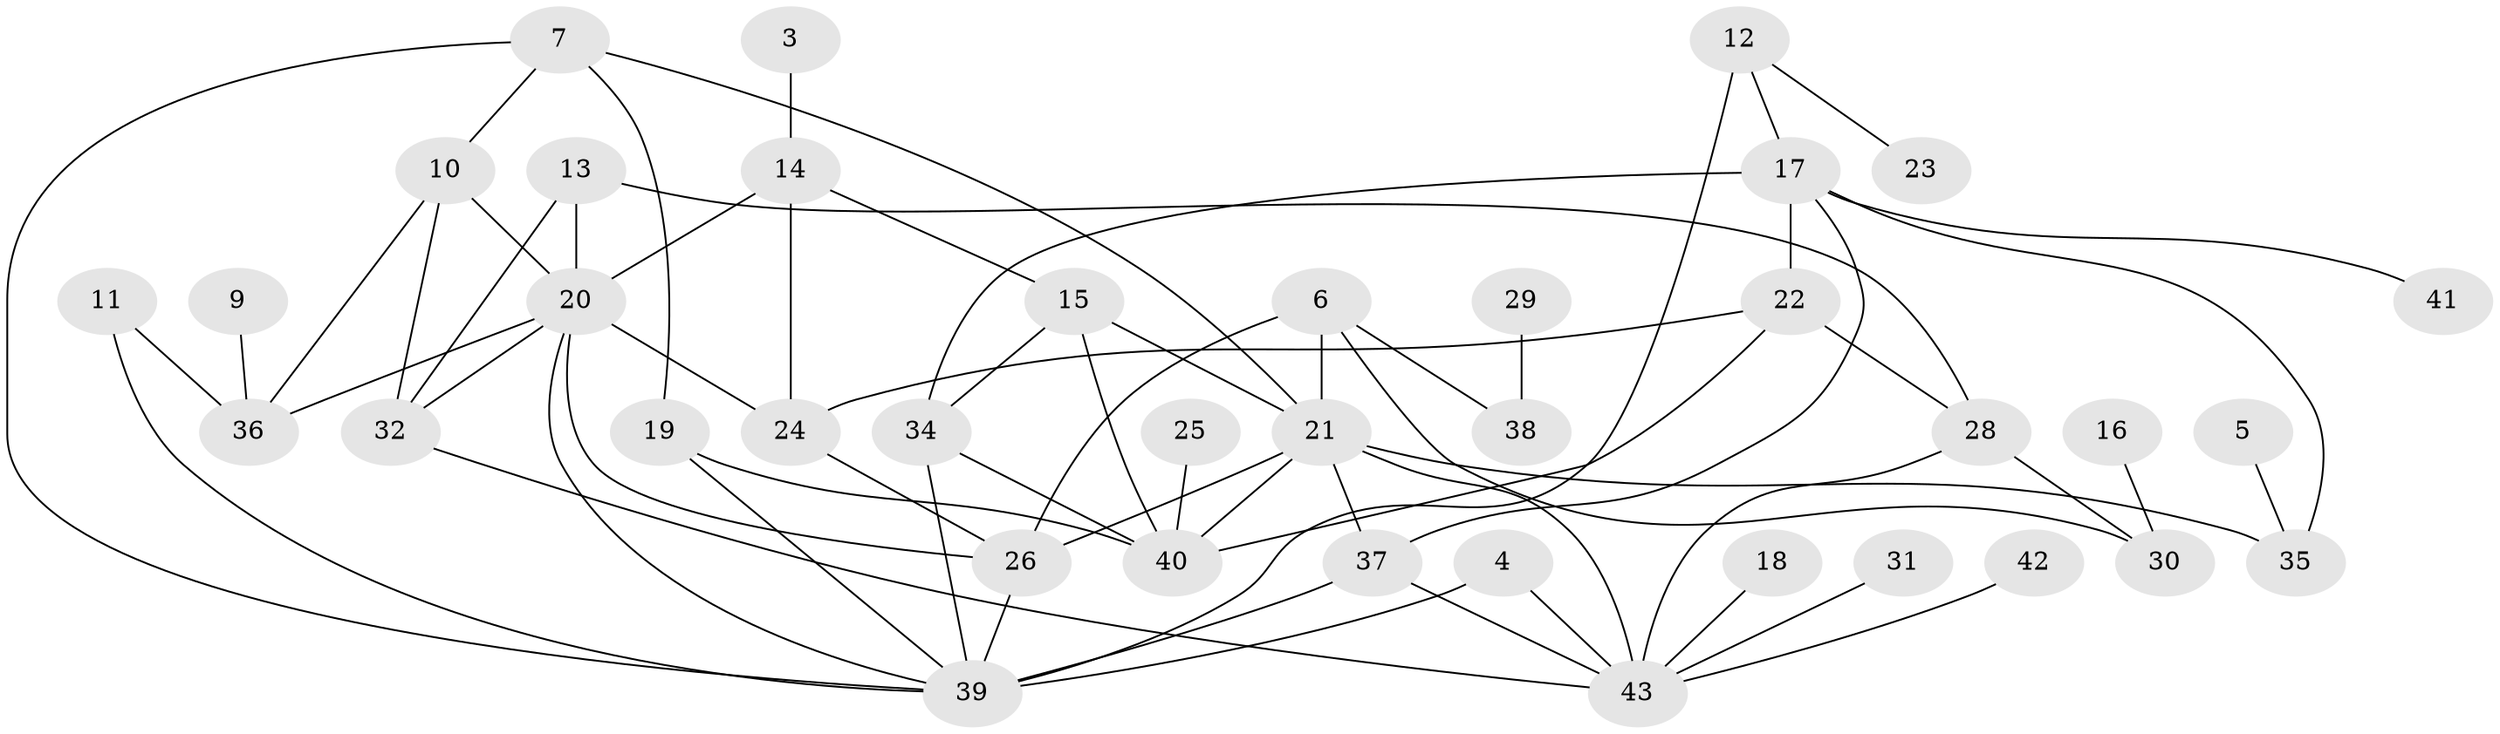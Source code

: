 // original degree distribution, {2: 0.3018867924528302, 0: 0.04716981132075472, 4: 0.1509433962264151, 5: 0.0660377358490566, 3: 0.16981132075471697, 1: 0.22641509433962265, 7: 0.009433962264150943, 6: 0.02830188679245283}
// Generated by graph-tools (version 1.1) at 2025/35/03/04/25 23:35:58]
// undirected, 38 vertices, 65 edges
graph export_dot {
  node [color=gray90,style=filled];
  3;
  4;
  5;
  6;
  7;
  9;
  10;
  11;
  12;
  13;
  14;
  15;
  16;
  17;
  18;
  19;
  20;
  21;
  22;
  23;
  24;
  25;
  26;
  28;
  29;
  30;
  31;
  32;
  34;
  35;
  36;
  37;
  38;
  39;
  40;
  41;
  42;
  43;
  3 -- 14 [weight=1.0];
  4 -- 39 [weight=1.0];
  4 -- 43 [weight=1.0];
  5 -- 35 [weight=1.0];
  6 -- 21 [weight=1.0];
  6 -- 26 [weight=2.0];
  6 -- 30 [weight=1.0];
  6 -- 38 [weight=1.0];
  7 -- 10 [weight=1.0];
  7 -- 19 [weight=1.0];
  7 -- 21 [weight=1.0];
  7 -- 39 [weight=1.0];
  9 -- 36 [weight=1.0];
  10 -- 20 [weight=2.0];
  10 -- 32 [weight=1.0];
  10 -- 36 [weight=1.0];
  11 -- 36 [weight=1.0];
  11 -- 39 [weight=1.0];
  12 -- 17 [weight=1.0];
  12 -- 23 [weight=1.0];
  12 -- 39 [weight=2.0];
  13 -- 20 [weight=1.0];
  13 -- 28 [weight=1.0];
  13 -- 32 [weight=1.0];
  14 -- 15 [weight=1.0];
  14 -- 20 [weight=1.0];
  14 -- 24 [weight=1.0];
  15 -- 21 [weight=1.0];
  15 -- 34 [weight=1.0];
  15 -- 40 [weight=1.0];
  16 -- 30 [weight=1.0];
  17 -- 22 [weight=1.0];
  17 -- 34 [weight=1.0];
  17 -- 35 [weight=1.0];
  17 -- 37 [weight=1.0];
  17 -- 41 [weight=1.0];
  18 -- 43 [weight=1.0];
  19 -- 39 [weight=1.0];
  19 -- 40 [weight=1.0];
  20 -- 24 [weight=1.0];
  20 -- 26 [weight=1.0];
  20 -- 32 [weight=1.0];
  20 -- 36 [weight=1.0];
  20 -- 39 [weight=1.0];
  21 -- 26 [weight=1.0];
  21 -- 35 [weight=1.0];
  21 -- 37 [weight=1.0];
  21 -- 40 [weight=2.0];
  21 -- 43 [weight=1.0];
  22 -- 24 [weight=1.0];
  22 -- 28 [weight=1.0];
  22 -- 40 [weight=1.0];
  24 -- 26 [weight=1.0];
  25 -- 40 [weight=1.0];
  26 -- 39 [weight=1.0];
  28 -- 30 [weight=1.0];
  28 -- 43 [weight=1.0];
  29 -- 38 [weight=1.0];
  31 -- 43 [weight=1.0];
  32 -- 43 [weight=1.0];
  34 -- 39 [weight=1.0];
  34 -- 40 [weight=1.0];
  37 -- 39 [weight=1.0];
  37 -- 43 [weight=1.0];
  42 -- 43 [weight=1.0];
}
